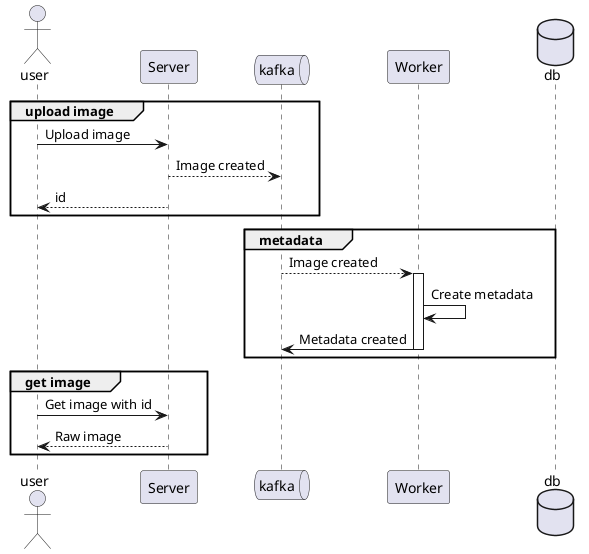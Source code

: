 @startuml

actor user as user
participant Server as server
queue kafka
participant Worker as worker
database db as db


group upload image
    user -> server: Upload image
    server --> kafka: Image created
    user <-- server: id
end group

group metadata
    kafka --> worker: Image created
    activate worker
    worker -> worker: Create metadata
    worker -> kafka: Metadata created
    deactivate worker
end group

group get image
    user -> server: Get image with id

    user <-- server: Raw image
end group

@enduml